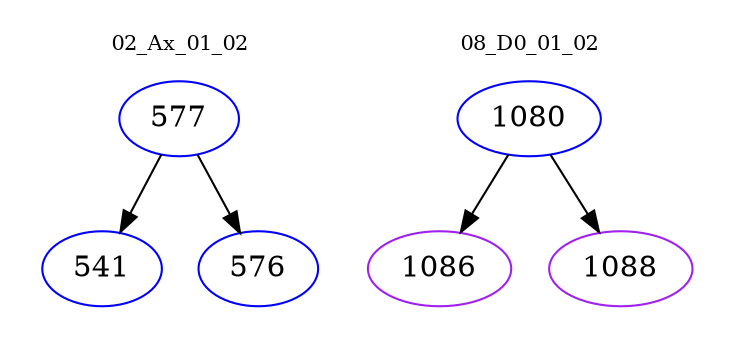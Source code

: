 digraph{
subgraph cluster_0 {
color = white
label = "02_Ax_01_02";
fontsize=10;
T0_577 [label="577", color="blue"]
T0_577 -> T0_541 [color="black"]
T0_541 [label="541", color="blue"]
T0_577 -> T0_576 [color="black"]
T0_576 [label="576", color="blue"]
}
subgraph cluster_1 {
color = white
label = "08_D0_01_02";
fontsize=10;
T1_1080 [label="1080", color="blue"]
T1_1080 -> T1_1086 [color="black"]
T1_1086 [label="1086", color="purple"]
T1_1080 -> T1_1088 [color="black"]
T1_1088 [label="1088", color="purple"]
}
}
